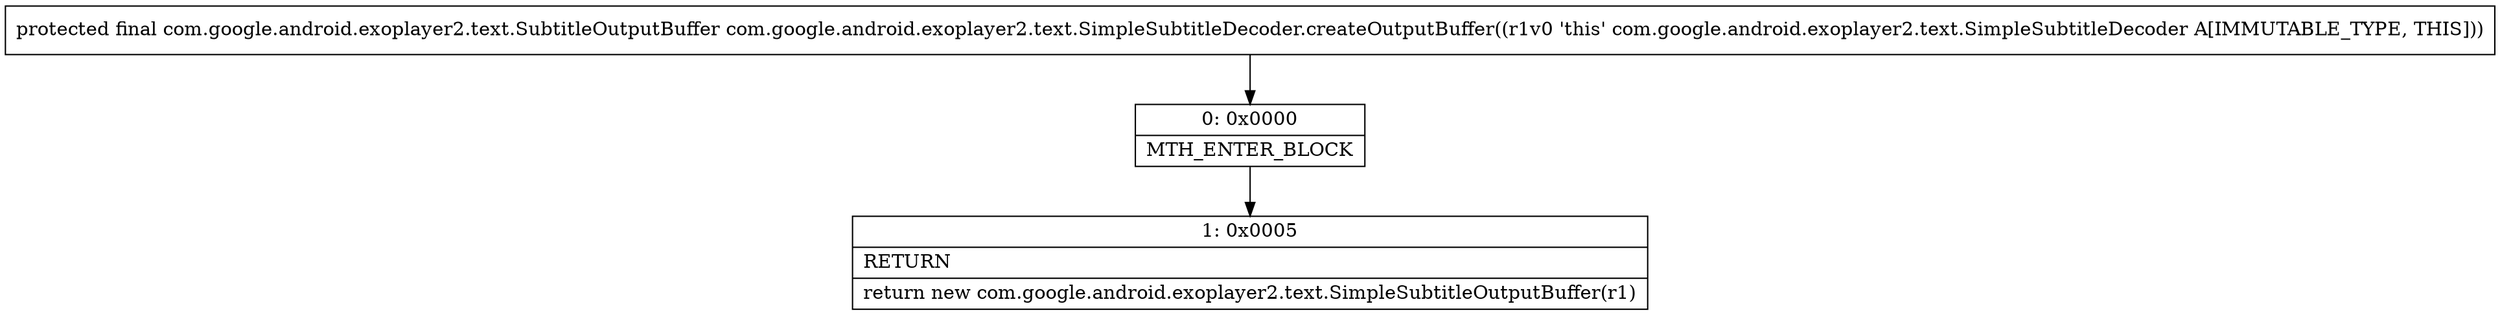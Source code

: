 digraph "CFG forcom.google.android.exoplayer2.text.SimpleSubtitleDecoder.createOutputBuffer()Lcom\/google\/android\/exoplayer2\/text\/SubtitleOutputBuffer;" {
Node_0 [shape=record,label="{0\:\ 0x0000|MTH_ENTER_BLOCK\l}"];
Node_1 [shape=record,label="{1\:\ 0x0005|RETURN\l|return new com.google.android.exoplayer2.text.SimpleSubtitleOutputBuffer(r1)\l}"];
MethodNode[shape=record,label="{protected final com.google.android.exoplayer2.text.SubtitleOutputBuffer com.google.android.exoplayer2.text.SimpleSubtitleDecoder.createOutputBuffer((r1v0 'this' com.google.android.exoplayer2.text.SimpleSubtitleDecoder A[IMMUTABLE_TYPE, THIS])) }"];
MethodNode -> Node_0;
Node_0 -> Node_1;
}

